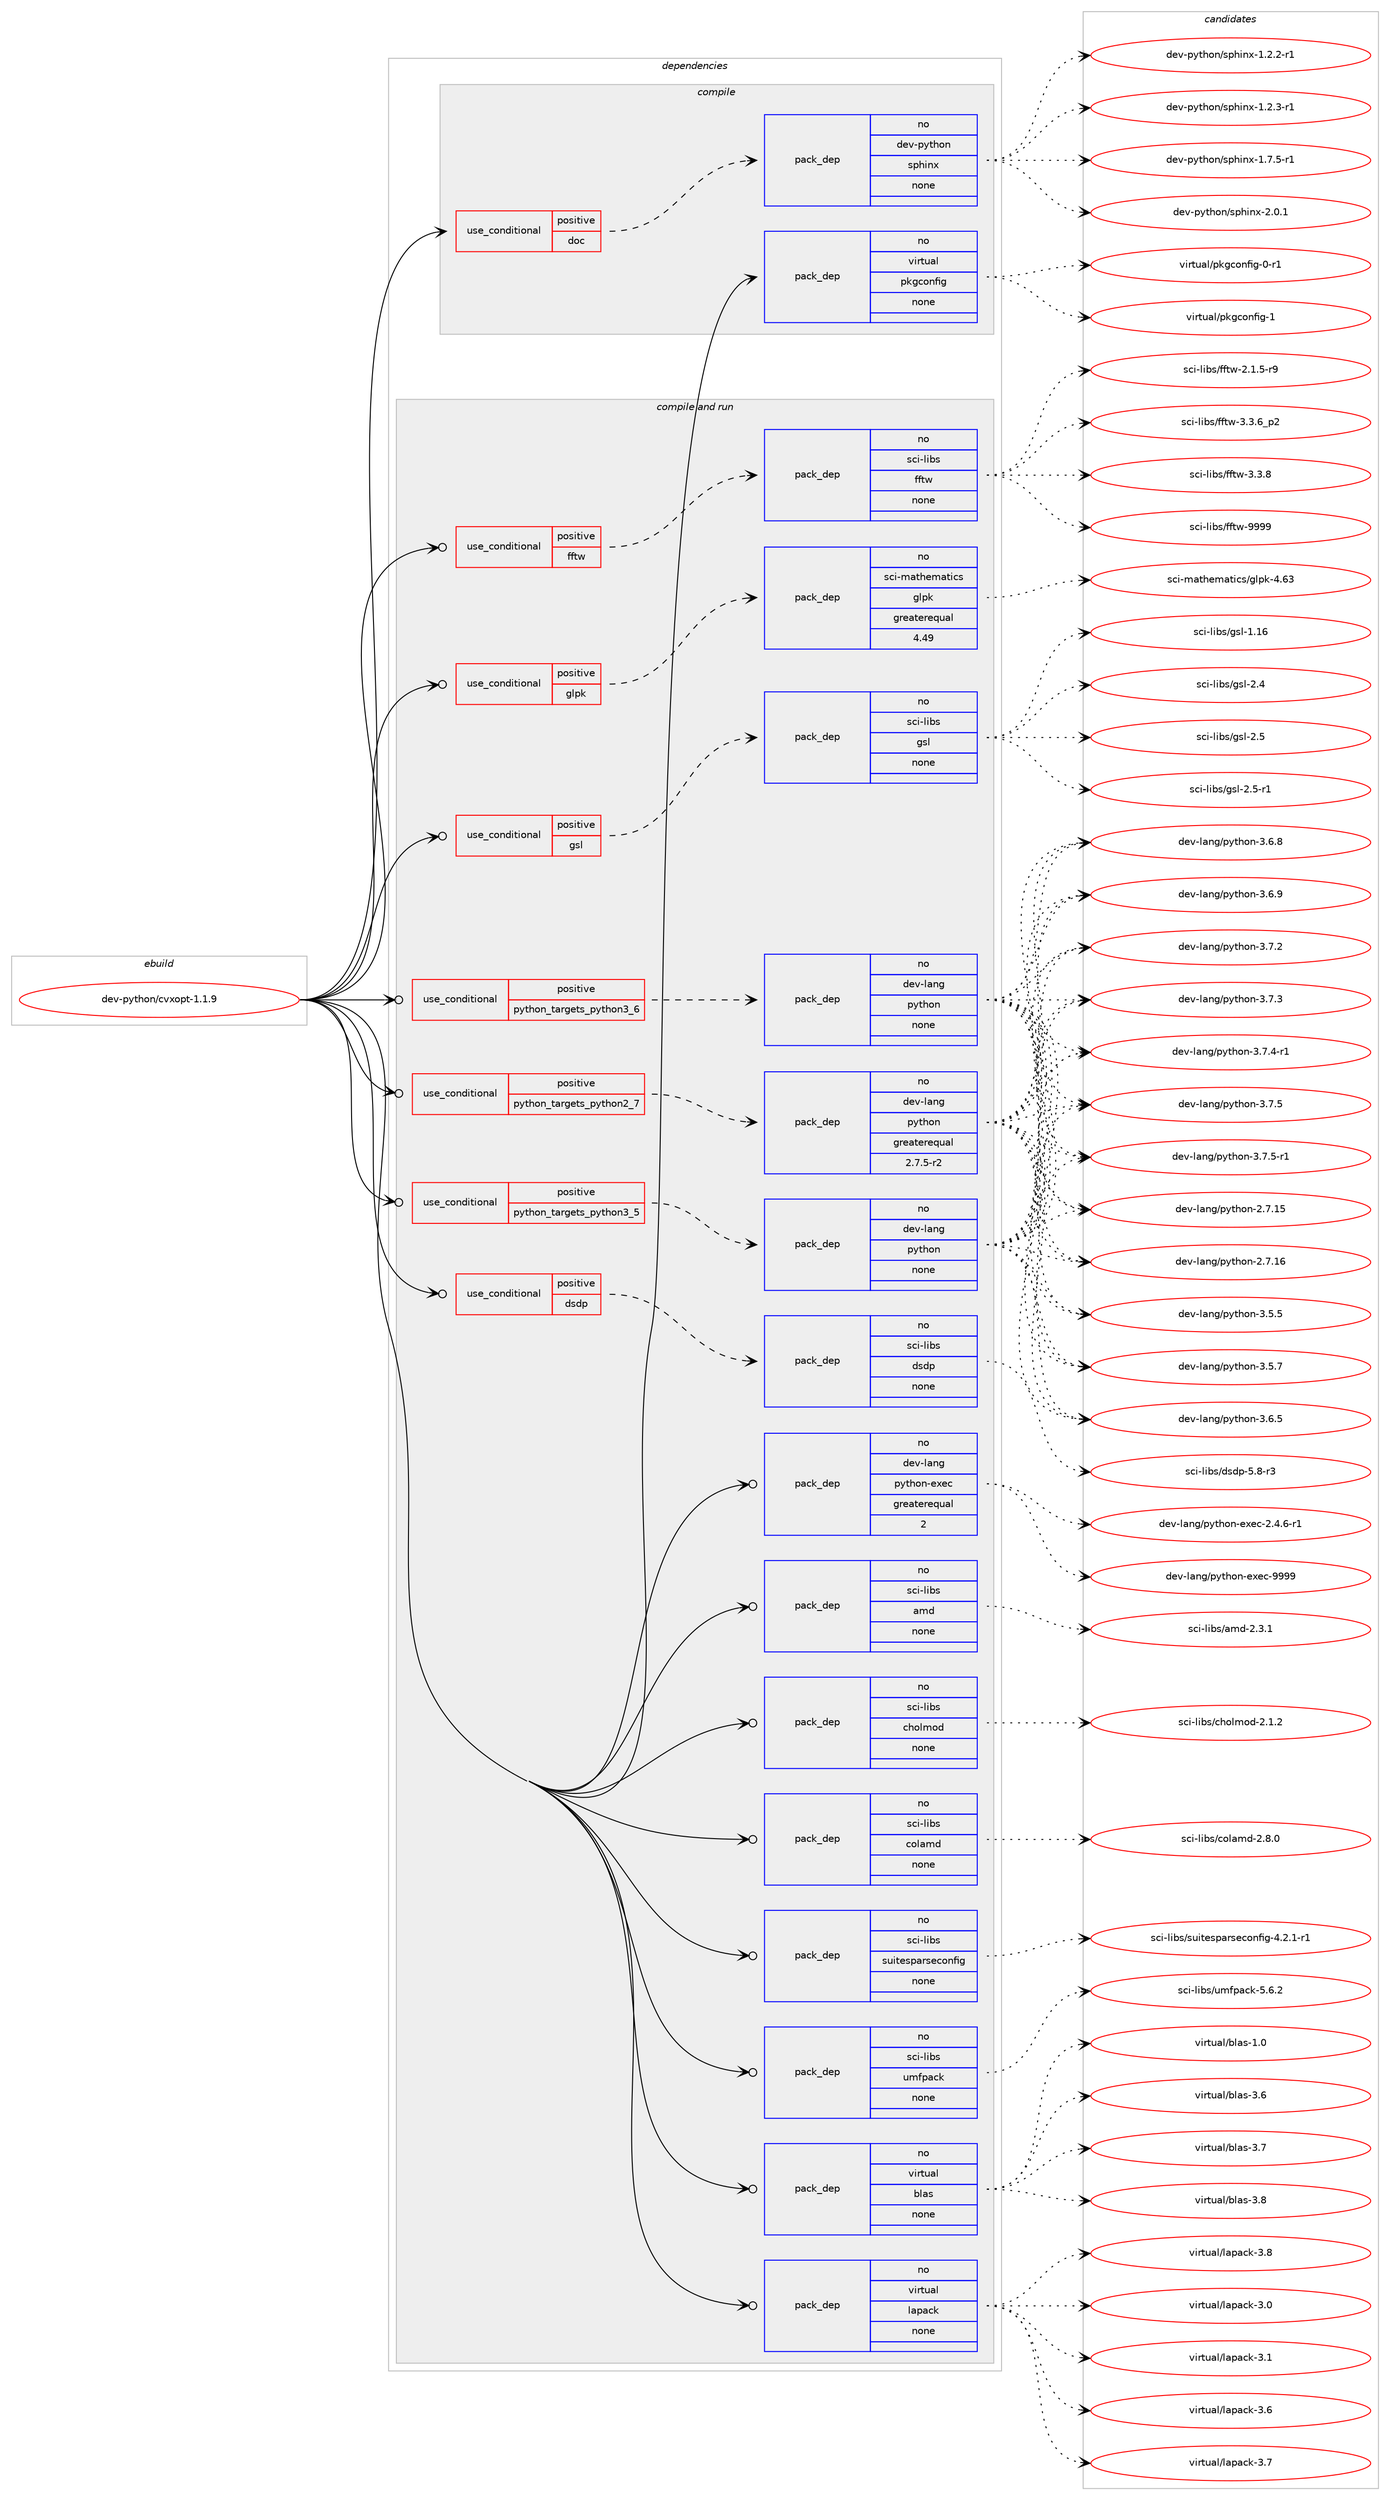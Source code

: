 digraph prolog {

# *************
# Graph options
# *************

newrank=true;
concentrate=true;
compound=true;
graph [rankdir=LR,fontname=Helvetica,fontsize=10,ranksep=1.5];#, ranksep=2.5, nodesep=0.2];
edge  [arrowhead=vee];
node  [fontname=Helvetica,fontsize=10];

# **********
# The ebuild
# **********

subgraph cluster_leftcol {
color=gray;
rank=same;
label=<<i>ebuild</i>>;
id [label="dev-python/cvxopt-1.1.9", color=red, width=4, href="../dev-python/cvxopt-1.1.9.svg"];
}

# ****************
# The dependencies
# ****************

subgraph cluster_midcol {
color=gray;
label=<<i>dependencies</i>>;
subgraph cluster_compile {
fillcolor="#eeeeee";
style=filled;
label=<<i>compile</i>>;
subgraph cond138166 {
dependency600768 [label=<<TABLE BORDER="0" CELLBORDER="1" CELLSPACING="0" CELLPADDING="4"><TR><TD ROWSPAN="3" CELLPADDING="10">use_conditional</TD></TR><TR><TD>positive</TD></TR><TR><TD>doc</TD></TR></TABLE>>, shape=none, color=red];
subgraph pack450809 {
dependency600769 [label=<<TABLE BORDER="0" CELLBORDER="1" CELLSPACING="0" CELLPADDING="4" WIDTH="220"><TR><TD ROWSPAN="6" CELLPADDING="30">pack_dep</TD></TR><TR><TD WIDTH="110">no</TD></TR><TR><TD>dev-python</TD></TR><TR><TD>sphinx</TD></TR><TR><TD>none</TD></TR><TR><TD></TD></TR></TABLE>>, shape=none, color=blue];
}
dependency600768:e -> dependency600769:w [weight=20,style="dashed",arrowhead="vee"];
}
id:e -> dependency600768:w [weight=20,style="solid",arrowhead="vee"];
subgraph pack450810 {
dependency600770 [label=<<TABLE BORDER="0" CELLBORDER="1" CELLSPACING="0" CELLPADDING="4" WIDTH="220"><TR><TD ROWSPAN="6" CELLPADDING="30">pack_dep</TD></TR><TR><TD WIDTH="110">no</TD></TR><TR><TD>virtual</TD></TR><TR><TD>pkgconfig</TD></TR><TR><TD>none</TD></TR><TR><TD></TD></TR></TABLE>>, shape=none, color=blue];
}
id:e -> dependency600770:w [weight=20,style="solid",arrowhead="vee"];
}
subgraph cluster_compileandrun {
fillcolor="#eeeeee";
style=filled;
label=<<i>compile and run</i>>;
subgraph cond138167 {
dependency600771 [label=<<TABLE BORDER="0" CELLBORDER="1" CELLSPACING="0" CELLPADDING="4"><TR><TD ROWSPAN="3" CELLPADDING="10">use_conditional</TD></TR><TR><TD>positive</TD></TR><TR><TD>dsdp</TD></TR></TABLE>>, shape=none, color=red];
subgraph pack450811 {
dependency600772 [label=<<TABLE BORDER="0" CELLBORDER="1" CELLSPACING="0" CELLPADDING="4" WIDTH="220"><TR><TD ROWSPAN="6" CELLPADDING="30">pack_dep</TD></TR><TR><TD WIDTH="110">no</TD></TR><TR><TD>sci-libs</TD></TR><TR><TD>dsdp</TD></TR><TR><TD>none</TD></TR><TR><TD></TD></TR></TABLE>>, shape=none, color=blue];
}
dependency600771:e -> dependency600772:w [weight=20,style="dashed",arrowhead="vee"];
}
id:e -> dependency600771:w [weight=20,style="solid",arrowhead="odotvee"];
subgraph cond138168 {
dependency600773 [label=<<TABLE BORDER="0" CELLBORDER="1" CELLSPACING="0" CELLPADDING="4"><TR><TD ROWSPAN="3" CELLPADDING="10">use_conditional</TD></TR><TR><TD>positive</TD></TR><TR><TD>fftw</TD></TR></TABLE>>, shape=none, color=red];
subgraph pack450812 {
dependency600774 [label=<<TABLE BORDER="0" CELLBORDER="1" CELLSPACING="0" CELLPADDING="4" WIDTH="220"><TR><TD ROWSPAN="6" CELLPADDING="30">pack_dep</TD></TR><TR><TD WIDTH="110">no</TD></TR><TR><TD>sci-libs</TD></TR><TR><TD>fftw</TD></TR><TR><TD>none</TD></TR><TR><TD></TD></TR></TABLE>>, shape=none, color=blue];
}
dependency600773:e -> dependency600774:w [weight=20,style="dashed",arrowhead="vee"];
}
id:e -> dependency600773:w [weight=20,style="solid",arrowhead="odotvee"];
subgraph cond138169 {
dependency600775 [label=<<TABLE BORDER="0" CELLBORDER="1" CELLSPACING="0" CELLPADDING="4"><TR><TD ROWSPAN="3" CELLPADDING="10">use_conditional</TD></TR><TR><TD>positive</TD></TR><TR><TD>glpk</TD></TR></TABLE>>, shape=none, color=red];
subgraph pack450813 {
dependency600776 [label=<<TABLE BORDER="0" CELLBORDER="1" CELLSPACING="0" CELLPADDING="4" WIDTH="220"><TR><TD ROWSPAN="6" CELLPADDING="30">pack_dep</TD></TR><TR><TD WIDTH="110">no</TD></TR><TR><TD>sci-mathematics</TD></TR><TR><TD>glpk</TD></TR><TR><TD>greaterequal</TD></TR><TR><TD>4.49</TD></TR></TABLE>>, shape=none, color=blue];
}
dependency600775:e -> dependency600776:w [weight=20,style="dashed",arrowhead="vee"];
}
id:e -> dependency600775:w [weight=20,style="solid",arrowhead="odotvee"];
subgraph cond138170 {
dependency600777 [label=<<TABLE BORDER="0" CELLBORDER="1" CELLSPACING="0" CELLPADDING="4"><TR><TD ROWSPAN="3" CELLPADDING="10">use_conditional</TD></TR><TR><TD>positive</TD></TR><TR><TD>gsl</TD></TR></TABLE>>, shape=none, color=red];
subgraph pack450814 {
dependency600778 [label=<<TABLE BORDER="0" CELLBORDER="1" CELLSPACING="0" CELLPADDING="4" WIDTH="220"><TR><TD ROWSPAN="6" CELLPADDING="30">pack_dep</TD></TR><TR><TD WIDTH="110">no</TD></TR><TR><TD>sci-libs</TD></TR><TR><TD>gsl</TD></TR><TR><TD>none</TD></TR><TR><TD></TD></TR></TABLE>>, shape=none, color=blue];
}
dependency600777:e -> dependency600778:w [weight=20,style="dashed",arrowhead="vee"];
}
id:e -> dependency600777:w [weight=20,style="solid",arrowhead="odotvee"];
subgraph cond138171 {
dependency600779 [label=<<TABLE BORDER="0" CELLBORDER="1" CELLSPACING="0" CELLPADDING="4"><TR><TD ROWSPAN="3" CELLPADDING="10">use_conditional</TD></TR><TR><TD>positive</TD></TR><TR><TD>python_targets_python2_7</TD></TR></TABLE>>, shape=none, color=red];
subgraph pack450815 {
dependency600780 [label=<<TABLE BORDER="0" CELLBORDER="1" CELLSPACING="0" CELLPADDING="4" WIDTH="220"><TR><TD ROWSPAN="6" CELLPADDING="30">pack_dep</TD></TR><TR><TD WIDTH="110">no</TD></TR><TR><TD>dev-lang</TD></TR><TR><TD>python</TD></TR><TR><TD>greaterequal</TD></TR><TR><TD>2.7.5-r2</TD></TR></TABLE>>, shape=none, color=blue];
}
dependency600779:e -> dependency600780:w [weight=20,style="dashed",arrowhead="vee"];
}
id:e -> dependency600779:w [weight=20,style="solid",arrowhead="odotvee"];
subgraph cond138172 {
dependency600781 [label=<<TABLE BORDER="0" CELLBORDER="1" CELLSPACING="0" CELLPADDING="4"><TR><TD ROWSPAN="3" CELLPADDING="10">use_conditional</TD></TR><TR><TD>positive</TD></TR><TR><TD>python_targets_python3_5</TD></TR></TABLE>>, shape=none, color=red];
subgraph pack450816 {
dependency600782 [label=<<TABLE BORDER="0" CELLBORDER="1" CELLSPACING="0" CELLPADDING="4" WIDTH="220"><TR><TD ROWSPAN="6" CELLPADDING="30">pack_dep</TD></TR><TR><TD WIDTH="110">no</TD></TR><TR><TD>dev-lang</TD></TR><TR><TD>python</TD></TR><TR><TD>none</TD></TR><TR><TD></TD></TR></TABLE>>, shape=none, color=blue];
}
dependency600781:e -> dependency600782:w [weight=20,style="dashed",arrowhead="vee"];
}
id:e -> dependency600781:w [weight=20,style="solid",arrowhead="odotvee"];
subgraph cond138173 {
dependency600783 [label=<<TABLE BORDER="0" CELLBORDER="1" CELLSPACING="0" CELLPADDING="4"><TR><TD ROWSPAN="3" CELLPADDING="10">use_conditional</TD></TR><TR><TD>positive</TD></TR><TR><TD>python_targets_python3_6</TD></TR></TABLE>>, shape=none, color=red];
subgraph pack450817 {
dependency600784 [label=<<TABLE BORDER="0" CELLBORDER="1" CELLSPACING="0" CELLPADDING="4" WIDTH="220"><TR><TD ROWSPAN="6" CELLPADDING="30">pack_dep</TD></TR><TR><TD WIDTH="110">no</TD></TR><TR><TD>dev-lang</TD></TR><TR><TD>python</TD></TR><TR><TD>none</TD></TR><TR><TD></TD></TR></TABLE>>, shape=none, color=blue];
}
dependency600783:e -> dependency600784:w [weight=20,style="dashed",arrowhead="vee"];
}
id:e -> dependency600783:w [weight=20,style="solid",arrowhead="odotvee"];
subgraph pack450818 {
dependency600785 [label=<<TABLE BORDER="0" CELLBORDER="1" CELLSPACING="0" CELLPADDING="4" WIDTH="220"><TR><TD ROWSPAN="6" CELLPADDING="30">pack_dep</TD></TR><TR><TD WIDTH="110">no</TD></TR><TR><TD>dev-lang</TD></TR><TR><TD>python-exec</TD></TR><TR><TD>greaterequal</TD></TR><TR><TD>2</TD></TR></TABLE>>, shape=none, color=blue];
}
id:e -> dependency600785:w [weight=20,style="solid",arrowhead="odotvee"];
subgraph pack450819 {
dependency600786 [label=<<TABLE BORDER="0" CELLBORDER="1" CELLSPACING="0" CELLPADDING="4" WIDTH="220"><TR><TD ROWSPAN="6" CELLPADDING="30">pack_dep</TD></TR><TR><TD WIDTH="110">no</TD></TR><TR><TD>sci-libs</TD></TR><TR><TD>amd</TD></TR><TR><TD>none</TD></TR><TR><TD></TD></TR></TABLE>>, shape=none, color=blue];
}
id:e -> dependency600786:w [weight=20,style="solid",arrowhead="odotvee"];
subgraph pack450820 {
dependency600787 [label=<<TABLE BORDER="0" CELLBORDER="1" CELLSPACING="0" CELLPADDING="4" WIDTH="220"><TR><TD ROWSPAN="6" CELLPADDING="30">pack_dep</TD></TR><TR><TD WIDTH="110">no</TD></TR><TR><TD>sci-libs</TD></TR><TR><TD>cholmod</TD></TR><TR><TD>none</TD></TR><TR><TD></TD></TR></TABLE>>, shape=none, color=blue];
}
id:e -> dependency600787:w [weight=20,style="solid",arrowhead="odotvee"];
subgraph pack450821 {
dependency600788 [label=<<TABLE BORDER="0" CELLBORDER="1" CELLSPACING="0" CELLPADDING="4" WIDTH="220"><TR><TD ROWSPAN="6" CELLPADDING="30">pack_dep</TD></TR><TR><TD WIDTH="110">no</TD></TR><TR><TD>sci-libs</TD></TR><TR><TD>colamd</TD></TR><TR><TD>none</TD></TR><TR><TD></TD></TR></TABLE>>, shape=none, color=blue];
}
id:e -> dependency600788:w [weight=20,style="solid",arrowhead="odotvee"];
subgraph pack450822 {
dependency600789 [label=<<TABLE BORDER="0" CELLBORDER="1" CELLSPACING="0" CELLPADDING="4" WIDTH="220"><TR><TD ROWSPAN="6" CELLPADDING="30">pack_dep</TD></TR><TR><TD WIDTH="110">no</TD></TR><TR><TD>sci-libs</TD></TR><TR><TD>suitesparseconfig</TD></TR><TR><TD>none</TD></TR><TR><TD></TD></TR></TABLE>>, shape=none, color=blue];
}
id:e -> dependency600789:w [weight=20,style="solid",arrowhead="odotvee"];
subgraph pack450823 {
dependency600790 [label=<<TABLE BORDER="0" CELLBORDER="1" CELLSPACING="0" CELLPADDING="4" WIDTH="220"><TR><TD ROWSPAN="6" CELLPADDING="30">pack_dep</TD></TR><TR><TD WIDTH="110">no</TD></TR><TR><TD>sci-libs</TD></TR><TR><TD>umfpack</TD></TR><TR><TD>none</TD></TR><TR><TD></TD></TR></TABLE>>, shape=none, color=blue];
}
id:e -> dependency600790:w [weight=20,style="solid",arrowhead="odotvee"];
subgraph pack450824 {
dependency600791 [label=<<TABLE BORDER="0" CELLBORDER="1" CELLSPACING="0" CELLPADDING="4" WIDTH="220"><TR><TD ROWSPAN="6" CELLPADDING="30">pack_dep</TD></TR><TR><TD WIDTH="110">no</TD></TR><TR><TD>virtual</TD></TR><TR><TD>blas</TD></TR><TR><TD>none</TD></TR><TR><TD></TD></TR></TABLE>>, shape=none, color=blue];
}
id:e -> dependency600791:w [weight=20,style="solid",arrowhead="odotvee"];
subgraph pack450825 {
dependency600792 [label=<<TABLE BORDER="0" CELLBORDER="1" CELLSPACING="0" CELLPADDING="4" WIDTH="220"><TR><TD ROWSPAN="6" CELLPADDING="30">pack_dep</TD></TR><TR><TD WIDTH="110">no</TD></TR><TR><TD>virtual</TD></TR><TR><TD>lapack</TD></TR><TR><TD>none</TD></TR><TR><TD></TD></TR></TABLE>>, shape=none, color=blue];
}
id:e -> dependency600792:w [weight=20,style="solid",arrowhead="odotvee"];
}
subgraph cluster_run {
fillcolor="#eeeeee";
style=filled;
label=<<i>run</i>>;
}
}

# **************
# The candidates
# **************

subgraph cluster_choices {
rank=same;
color=gray;
label=<<i>candidates</i>>;

subgraph choice450809 {
color=black;
nodesep=1;
choice10010111845112121116104111110471151121041051101204549465046504511449 [label="dev-python/sphinx-1.2.2-r1", color=red, width=4,href="../dev-python/sphinx-1.2.2-r1.svg"];
choice10010111845112121116104111110471151121041051101204549465046514511449 [label="dev-python/sphinx-1.2.3-r1", color=red, width=4,href="../dev-python/sphinx-1.2.3-r1.svg"];
choice10010111845112121116104111110471151121041051101204549465546534511449 [label="dev-python/sphinx-1.7.5-r1", color=red, width=4,href="../dev-python/sphinx-1.7.5-r1.svg"];
choice1001011184511212111610411111047115112104105110120455046484649 [label="dev-python/sphinx-2.0.1", color=red, width=4,href="../dev-python/sphinx-2.0.1.svg"];
dependency600769:e -> choice10010111845112121116104111110471151121041051101204549465046504511449:w [style=dotted,weight="100"];
dependency600769:e -> choice10010111845112121116104111110471151121041051101204549465046514511449:w [style=dotted,weight="100"];
dependency600769:e -> choice10010111845112121116104111110471151121041051101204549465546534511449:w [style=dotted,weight="100"];
dependency600769:e -> choice1001011184511212111610411111047115112104105110120455046484649:w [style=dotted,weight="100"];
}
subgraph choice450810 {
color=black;
nodesep=1;
choice11810511411611797108471121071039911111010210510345484511449 [label="virtual/pkgconfig-0-r1", color=red, width=4,href="../virtual/pkgconfig-0-r1.svg"];
choice1181051141161179710847112107103991111101021051034549 [label="virtual/pkgconfig-1", color=red, width=4,href="../virtual/pkgconfig-1.svg"];
dependency600770:e -> choice11810511411611797108471121071039911111010210510345484511449:w [style=dotted,weight="100"];
dependency600770:e -> choice1181051141161179710847112107103991111101021051034549:w [style=dotted,weight="100"];
}
subgraph choice450811 {
color=black;
nodesep=1;
choice11599105451081059811547100115100112455346564511451 [label="sci-libs/dsdp-5.8-r3", color=red, width=4,href="../sci-libs/dsdp-5.8-r3.svg"];
dependency600772:e -> choice11599105451081059811547100115100112455346564511451:w [style=dotted,weight="100"];
}
subgraph choice450812 {
color=black;
nodesep=1;
choice115991054510810598115471021021161194550464946534511457 [label="sci-libs/fftw-2.1.5-r9", color=red, width=4,href="../sci-libs/fftw-2.1.5-r9.svg"];
choice115991054510810598115471021021161194551465146549511250 [label="sci-libs/fftw-3.3.6_p2", color=red, width=4,href="../sci-libs/fftw-3.3.6_p2.svg"];
choice11599105451081059811547102102116119455146514656 [label="sci-libs/fftw-3.3.8", color=red, width=4,href="../sci-libs/fftw-3.3.8.svg"];
choice115991054510810598115471021021161194557575757 [label="sci-libs/fftw-9999", color=red, width=4,href="../sci-libs/fftw-9999.svg"];
dependency600774:e -> choice115991054510810598115471021021161194550464946534511457:w [style=dotted,weight="100"];
dependency600774:e -> choice115991054510810598115471021021161194551465146549511250:w [style=dotted,weight="100"];
dependency600774:e -> choice11599105451081059811547102102116119455146514656:w [style=dotted,weight="100"];
dependency600774:e -> choice115991054510810598115471021021161194557575757:w [style=dotted,weight="100"];
}
subgraph choice450813 {
color=black;
nodesep=1;
choice1159910545109971161041011099711610599115471031081121074552465451 [label="sci-mathematics/glpk-4.63", color=red, width=4,href="../sci-mathematics/glpk-4.63.svg"];
dependency600776:e -> choice1159910545109971161041011099711610599115471031081121074552465451:w [style=dotted,weight="100"];
}
subgraph choice450814 {
color=black;
nodesep=1;
choice115991054510810598115471031151084549464954 [label="sci-libs/gsl-1.16", color=red, width=4,href="../sci-libs/gsl-1.16.svg"];
choice1159910545108105981154710311510845504652 [label="sci-libs/gsl-2.4", color=red, width=4,href="../sci-libs/gsl-2.4.svg"];
choice1159910545108105981154710311510845504653 [label="sci-libs/gsl-2.5", color=red, width=4,href="../sci-libs/gsl-2.5.svg"];
choice11599105451081059811547103115108455046534511449 [label="sci-libs/gsl-2.5-r1", color=red, width=4,href="../sci-libs/gsl-2.5-r1.svg"];
dependency600778:e -> choice115991054510810598115471031151084549464954:w [style=dotted,weight="100"];
dependency600778:e -> choice1159910545108105981154710311510845504652:w [style=dotted,weight="100"];
dependency600778:e -> choice1159910545108105981154710311510845504653:w [style=dotted,weight="100"];
dependency600778:e -> choice11599105451081059811547103115108455046534511449:w [style=dotted,weight="100"];
}
subgraph choice450815 {
color=black;
nodesep=1;
choice10010111845108971101034711212111610411111045504655464953 [label="dev-lang/python-2.7.15", color=red, width=4,href="../dev-lang/python-2.7.15.svg"];
choice10010111845108971101034711212111610411111045504655464954 [label="dev-lang/python-2.7.16", color=red, width=4,href="../dev-lang/python-2.7.16.svg"];
choice100101118451089711010347112121116104111110455146534653 [label="dev-lang/python-3.5.5", color=red, width=4,href="../dev-lang/python-3.5.5.svg"];
choice100101118451089711010347112121116104111110455146534655 [label="dev-lang/python-3.5.7", color=red, width=4,href="../dev-lang/python-3.5.7.svg"];
choice100101118451089711010347112121116104111110455146544653 [label="dev-lang/python-3.6.5", color=red, width=4,href="../dev-lang/python-3.6.5.svg"];
choice100101118451089711010347112121116104111110455146544656 [label="dev-lang/python-3.6.8", color=red, width=4,href="../dev-lang/python-3.6.8.svg"];
choice100101118451089711010347112121116104111110455146544657 [label="dev-lang/python-3.6.9", color=red, width=4,href="../dev-lang/python-3.6.9.svg"];
choice100101118451089711010347112121116104111110455146554650 [label="dev-lang/python-3.7.2", color=red, width=4,href="../dev-lang/python-3.7.2.svg"];
choice100101118451089711010347112121116104111110455146554651 [label="dev-lang/python-3.7.3", color=red, width=4,href="../dev-lang/python-3.7.3.svg"];
choice1001011184510897110103471121211161041111104551465546524511449 [label="dev-lang/python-3.7.4-r1", color=red, width=4,href="../dev-lang/python-3.7.4-r1.svg"];
choice100101118451089711010347112121116104111110455146554653 [label="dev-lang/python-3.7.5", color=red, width=4,href="../dev-lang/python-3.7.5.svg"];
choice1001011184510897110103471121211161041111104551465546534511449 [label="dev-lang/python-3.7.5-r1", color=red, width=4,href="../dev-lang/python-3.7.5-r1.svg"];
dependency600780:e -> choice10010111845108971101034711212111610411111045504655464953:w [style=dotted,weight="100"];
dependency600780:e -> choice10010111845108971101034711212111610411111045504655464954:w [style=dotted,weight="100"];
dependency600780:e -> choice100101118451089711010347112121116104111110455146534653:w [style=dotted,weight="100"];
dependency600780:e -> choice100101118451089711010347112121116104111110455146534655:w [style=dotted,weight="100"];
dependency600780:e -> choice100101118451089711010347112121116104111110455146544653:w [style=dotted,weight="100"];
dependency600780:e -> choice100101118451089711010347112121116104111110455146544656:w [style=dotted,weight="100"];
dependency600780:e -> choice100101118451089711010347112121116104111110455146544657:w [style=dotted,weight="100"];
dependency600780:e -> choice100101118451089711010347112121116104111110455146554650:w [style=dotted,weight="100"];
dependency600780:e -> choice100101118451089711010347112121116104111110455146554651:w [style=dotted,weight="100"];
dependency600780:e -> choice1001011184510897110103471121211161041111104551465546524511449:w [style=dotted,weight="100"];
dependency600780:e -> choice100101118451089711010347112121116104111110455146554653:w [style=dotted,weight="100"];
dependency600780:e -> choice1001011184510897110103471121211161041111104551465546534511449:w [style=dotted,weight="100"];
}
subgraph choice450816 {
color=black;
nodesep=1;
choice10010111845108971101034711212111610411111045504655464953 [label="dev-lang/python-2.7.15", color=red, width=4,href="../dev-lang/python-2.7.15.svg"];
choice10010111845108971101034711212111610411111045504655464954 [label="dev-lang/python-2.7.16", color=red, width=4,href="../dev-lang/python-2.7.16.svg"];
choice100101118451089711010347112121116104111110455146534653 [label="dev-lang/python-3.5.5", color=red, width=4,href="../dev-lang/python-3.5.5.svg"];
choice100101118451089711010347112121116104111110455146534655 [label="dev-lang/python-3.5.7", color=red, width=4,href="../dev-lang/python-3.5.7.svg"];
choice100101118451089711010347112121116104111110455146544653 [label="dev-lang/python-3.6.5", color=red, width=4,href="../dev-lang/python-3.6.5.svg"];
choice100101118451089711010347112121116104111110455146544656 [label="dev-lang/python-3.6.8", color=red, width=4,href="../dev-lang/python-3.6.8.svg"];
choice100101118451089711010347112121116104111110455146544657 [label="dev-lang/python-3.6.9", color=red, width=4,href="../dev-lang/python-3.6.9.svg"];
choice100101118451089711010347112121116104111110455146554650 [label="dev-lang/python-3.7.2", color=red, width=4,href="../dev-lang/python-3.7.2.svg"];
choice100101118451089711010347112121116104111110455146554651 [label="dev-lang/python-3.7.3", color=red, width=4,href="../dev-lang/python-3.7.3.svg"];
choice1001011184510897110103471121211161041111104551465546524511449 [label="dev-lang/python-3.7.4-r1", color=red, width=4,href="../dev-lang/python-3.7.4-r1.svg"];
choice100101118451089711010347112121116104111110455146554653 [label="dev-lang/python-3.7.5", color=red, width=4,href="../dev-lang/python-3.7.5.svg"];
choice1001011184510897110103471121211161041111104551465546534511449 [label="dev-lang/python-3.7.5-r1", color=red, width=4,href="../dev-lang/python-3.7.5-r1.svg"];
dependency600782:e -> choice10010111845108971101034711212111610411111045504655464953:w [style=dotted,weight="100"];
dependency600782:e -> choice10010111845108971101034711212111610411111045504655464954:w [style=dotted,weight="100"];
dependency600782:e -> choice100101118451089711010347112121116104111110455146534653:w [style=dotted,weight="100"];
dependency600782:e -> choice100101118451089711010347112121116104111110455146534655:w [style=dotted,weight="100"];
dependency600782:e -> choice100101118451089711010347112121116104111110455146544653:w [style=dotted,weight="100"];
dependency600782:e -> choice100101118451089711010347112121116104111110455146544656:w [style=dotted,weight="100"];
dependency600782:e -> choice100101118451089711010347112121116104111110455146544657:w [style=dotted,weight="100"];
dependency600782:e -> choice100101118451089711010347112121116104111110455146554650:w [style=dotted,weight="100"];
dependency600782:e -> choice100101118451089711010347112121116104111110455146554651:w [style=dotted,weight="100"];
dependency600782:e -> choice1001011184510897110103471121211161041111104551465546524511449:w [style=dotted,weight="100"];
dependency600782:e -> choice100101118451089711010347112121116104111110455146554653:w [style=dotted,weight="100"];
dependency600782:e -> choice1001011184510897110103471121211161041111104551465546534511449:w [style=dotted,weight="100"];
}
subgraph choice450817 {
color=black;
nodesep=1;
choice10010111845108971101034711212111610411111045504655464953 [label="dev-lang/python-2.7.15", color=red, width=4,href="../dev-lang/python-2.7.15.svg"];
choice10010111845108971101034711212111610411111045504655464954 [label="dev-lang/python-2.7.16", color=red, width=4,href="../dev-lang/python-2.7.16.svg"];
choice100101118451089711010347112121116104111110455146534653 [label="dev-lang/python-3.5.5", color=red, width=4,href="../dev-lang/python-3.5.5.svg"];
choice100101118451089711010347112121116104111110455146534655 [label="dev-lang/python-3.5.7", color=red, width=4,href="../dev-lang/python-3.5.7.svg"];
choice100101118451089711010347112121116104111110455146544653 [label="dev-lang/python-3.6.5", color=red, width=4,href="../dev-lang/python-3.6.5.svg"];
choice100101118451089711010347112121116104111110455146544656 [label="dev-lang/python-3.6.8", color=red, width=4,href="../dev-lang/python-3.6.8.svg"];
choice100101118451089711010347112121116104111110455146544657 [label="dev-lang/python-3.6.9", color=red, width=4,href="../dev-lang/python-3.6.9.svg"];
choice100101118451089711010347112121116104111110455146554650 [label="dev-lang/python-3.7.2", color=red, width=4,href="../dev-lang/python-3.7.2.svg"];
choice100101118451089711010347112121116104111110455146554651 [label="dev-lang/python-3.7.3", color=red, width=4,href="../dev-lang/python-3.7.3.svg"];
choice1001011184510897110103471121211161041111104551465546524511449 [label="dev-lang/python-3.7.4-r1", color=red, width=4,href="../dev-lang/python-3.7.4-r1.svg"];
choice100101118451089711010347112121116104111110455146554653 [label="dev-lang/python-3.7.5", color=red, width=4,href="../dev-lang/python-3.7.5.svg"];
choice1001011184510897110103471121211161041111104551465546534511449 [label="dev-lang/python-3.7.5-r1", color=red, width=4,href="../dev-lang/python-3.7.5-r1.svg"];
dependency600784:e -> choice10010111845108971101034711212111610411111045504655464953:w [style=dotted,weight="100"];
dependency600784:e -> choice10010111845108971101034711212111610411111045504655464954:w [style=dotted,weight="100"];
dependency600784:e -> choice100101118451089711010347112121116104111110455146534653:w [style=dotted,weight="100"];
dependency600784:e -> choice100101118451089711010347112121116104111110455146534655:w [style=dotted,weight="100"];
dependency600784:e -> choice100101118451089711010347112121116104111110455146544653:w [style=dotted,weight="100"];
dependency600784:e -> choice100101118451089711010347112121116104111110455146544656:w [style=dotted,weight="100"];
dependency600784:e -> choice100101118451089711010347112121116104111110455146544657:w [style=dotted,weight="100"];
dependency600784:e -> choice100101118451089711010347112121116104111110455146554650:w [style=dotted,weight="100"];
dependency600784:e -> choice100101118451089711010347112121116104111110455146554651:w [style=dotted,weight="100"];
dependency600784:e -> choice1001011184510897110103471121211161041111104551465546524511449:w [style=dotted,weight="100"];
dependency600784:e -> choice100101118451089711010347112121116104111110455146554653:w [style=dotted,weight="100"];
dependency600784:e -> choice1001011184510897110103471121211161041111104551465546534511449:w [style=dotted,weight="100"];
}
subgraph choice450818 {
color=black;
nodesep=1;
choice10010111845108971101034711212111610411111045101120101994550465246544511449 [label="dev-lang/python-exec-2.4.6-r1", color=red, width=4,href="../dev-lang/python-exec-2.4.6-r1.svg"];
choice10010111845108971101034711212111610411111045101120101994557575757 [label="dev-lang/python-exec-9999", color=red, width=4,href="../dev-lang/python-exec-9999.svg"];
dependency600785:e -> choice10010111845108971101034711212111610411111045101120101994550465246544511449:w [style=dotted,weight="100"];
dependency600785:e -> choice10010111845108971101034711212111610411111045101120101994557575757:w [style=dotted,weight="100"];
}
subgraph choice450819 {
color=black;
nodesep=1;
choice1159910545108105981154797109100455046514649 [label="sci-libs/amd-2.3.1", color=red, width=4,href="../sci-libs/amd-2.3.1.svg"];
dependency600786:e -> choice1159910545108105981154797109100455046514649:w [style=dotted,weight="100"];
}
subgraph choice450820 {
color=black;
nodesep=1;
choice1159910545108105981154799104111108109111100455046494650 [label="sci-libs/cholmod-2.1.2", color=red, width=4,href="../sci-libs/cholmod-2.1.2.svg"];
dependency600787:e -> choice1159910545108105981154799104111108109111100455046494650:w [style=dotted,weight="100"];
}
subgraph choice450821 {
color=black;
nodesep=1;
choice115991054510810598115479911110897109100455046564648 [label="sci-libs/colamd-2.8.0", color=red, width=4,href="../sci-libs/colamd-2.8.0.svg"];
dependency600788:e -> choice115991054510810598115479911110897109100455046564648:w [style=dotted,weight="100"];
}
subgraph choice450822 {
color=black;
nodesep=1;
choice1159910545108105981154711511710511610111511297114115101991111101021051034552465046494511449 [label="sci-libs/suitesparseconfig-4.2.1-r1", color=red, width=4,href="../sci-libs/suitesparseconfig-4.2.1-r1.svg"];
dependency600789:e -> choice1159910545108105981154711511710511610111511297114115101991111101021051034552465046494511449:w [style=dotted,weight="100"];
}
subgraph choice450823 {
color=black;
nodesep=1;
choice115991054510810598115471171091021129799107455346544650 [label="sci-libs/umfpack-5.6.2", color=red, width=4,href="../sci-libs/umfpack-5.6.2.svg"];
dependency600790:e -> choice115991054510810598115471171091021129799107455346544650:w [style=dotted,weight="100"];
}
subgraph choice450824 {
color=black;
nodesep=1;
choice1181051141161179710847981089711545494648 [label="virtual/blas-1.0", color=red, width=4,href="../virtual/blas-1.0.svg"];
choice1181051141161179710847981089711545514654 [label="virtual/blas-3.6", color=red, width=4,href="../virtual/blas-3.6.svg"];
choice1181051141161179710847981089711545514655 [label="virtual/blas-3.7", color=red, width=4,href="../virtual/blas-3.7.svg"];
choice1181051141161179710847981089711545514656 [label="virtual/blas-3.8", color=red, width=4,href="../virtual/blas-3.8.svg"];
dependency600791:e -> choice1181051141161179710847981089711545494648:w [style=dotted,weight="100"];
dependency600791:e -> choice1181051141161179710847981089711545514654:w [style=dotted,weight="100"];
dependency600791:e -> choice1181051141161179710847981089711545514655:w [style=dotted,weight="100"];
dependency600791:e -> choice1181051141161179710847981089711545514656:w [style=dotted,weight="100"];
}
subgraph choice450825 {
color=black;
nodesep=1;
choice118105114116117971084710897112979910745514648 [label="virtual/lapack-3.0", color=red, width=4,href="../virtual/lapack-3.0.svg"];
choice118105114116117971084710897112979910745514649 [label="virtual/lapack-3.1", color=red, width=4,href="../virtual/lapack-3.1.svg"];
choice118105114116117971084710897112979910745514654 [label="virtual/lapack-3.6", color=red, width=4,href="../virtual/lapack-3.6.svg"];
choice118105114116117971084710897112979910745514655 [label="virtual/lapack-3.7", color=red, width=4,href="../virtual/lapack-3.7.svg"];
choice118105114116117971084710897112979910745514656 [label="virtual/lapack-3.8", color=red, width=4,href="../virtual/lapack-3.8.svg"];
dependency600792:e -> choice118105114116117971084710897112979910745514648:w [style=dotted,weight="100"];
dependency600792:e -> choice118105114116117971084710897112979910745514649:w [style=dotted,weight="100"];
dependency600792:e -> choice118105114116117971084710897112979910745514654:w [style=dotted,weight="100"];
dependency600792:e -> choice118105114116117971084710897112979910745514655:w [style=dotted,weight="100"];
dependency600792:e -> choice118105114116117971084710897112979910745514656:w [style=dotted,weight="100"];
}
}

}
